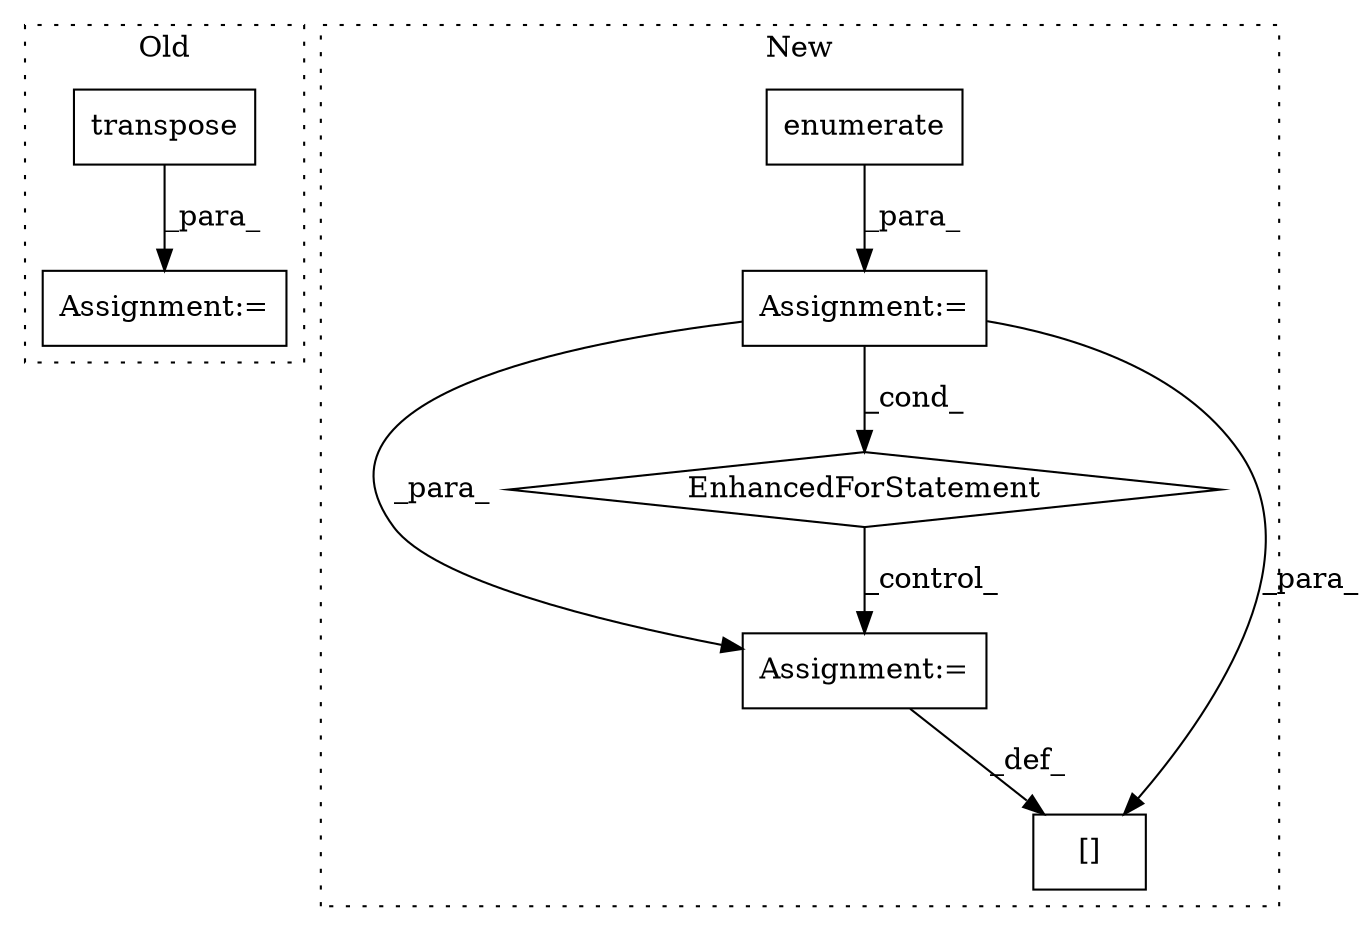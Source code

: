 digraph G {
subgraph cluster0 {
1 [label="transpose" a="32" s="15937,15952" l="10,1" shape="box"];
4 [label="Assignment:=" a="7" s="15911" l="1" shape="box"];
label = "Old";
style="dotted";
}
subgraph cluster1 {
2 [label="enumerate" a="32" s="15862,15877" l="10,1" shape="box"];
3 [label="Assignment:=" a="7" s="16027" l="1" shape="box"];
5 [label="Assignment:=" a="7" s="15784,15878" l="67,2" shape="box"];
6 [label="EnhancedForStatement" a="70" s="15784,15878" l="67,2" shape="diamond"];
7 [label="[]" a="2" s="15944,16025" l="18,2" shape="box"];
label = "New";
style="dotted";
}
1 -> 4 [label="_para_"];
2 -> 5 [label="_para_"];
3 -> 7 [label="_def_"];
5 -> 6 [label="_cond_"];
5 -> 3 [label="_para_"];
5 -> 7 [label="_para_"];
6 -> 3 [label="_control_"];
}